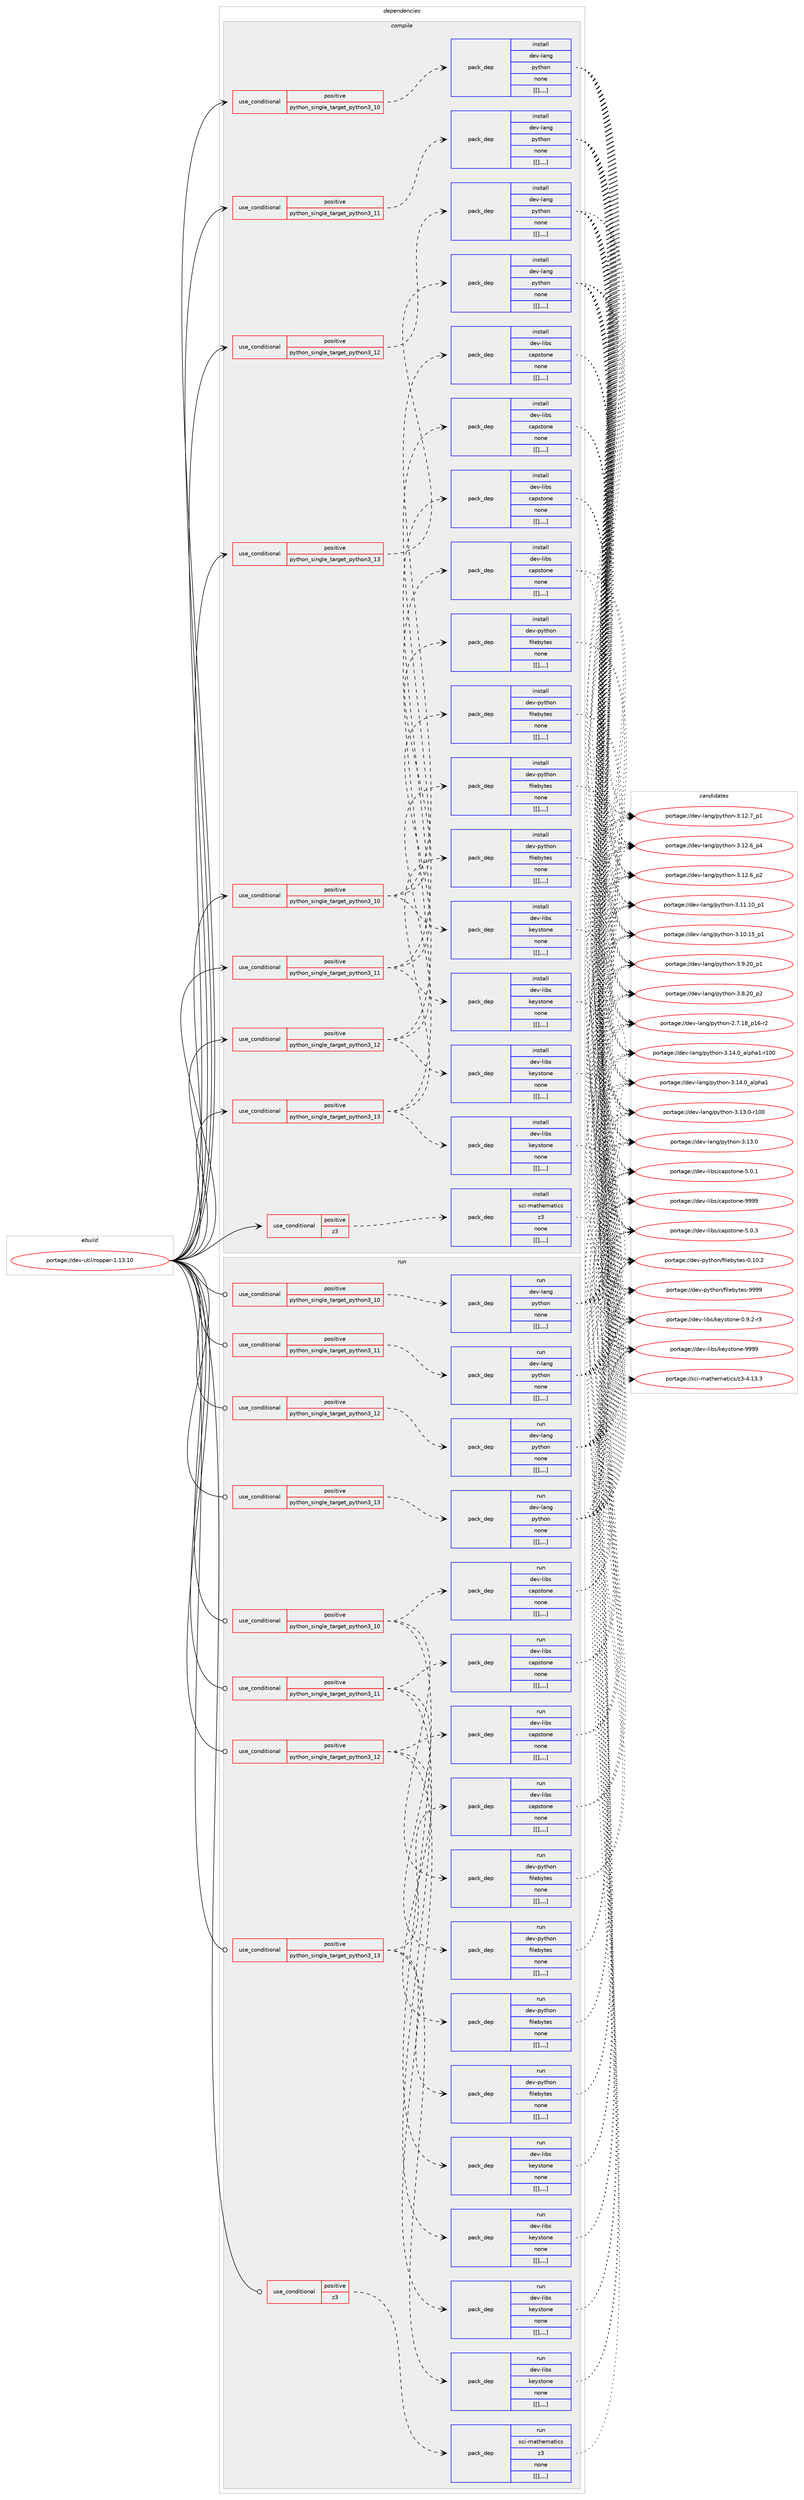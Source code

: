 digraph prolog {

# *************
# Graph options
# *************

newrank=true;
concentrate=true;
compound=true;
graph [rankdir=LR,fontname=Helvetica,fontsize=10,ranksep=1.5];#, ranksep=2.5, nodesep=0.2];
edge  [arrowhead=vee];
node  [fontname=Helvetica,fontsize=10];

# **********
# The ebuild
# **********

subgraph cluster_leftcol {
color=gray;
label=<<i>ebuild</i>>;
id [label="portage://dev-util/ropper-1.13.10", color=red, width=4, href="../dev-util/ropper-1.13.10.svg"];
}

# ****************
# The dependencies
# ****************

subgraph cluster_midcol {
color=gray;
label=<<i>dependencies</i>>;
subgraph cluster_compile {
fillcolor="#eeeeee";
style=filled;
label=<<i>compile</i>>;
subgraph cond66402 {
dependency231355 [label=<<TABLE BORDER="0" CELLBORDER="1" CELLSPACING="0" CELLPADDING="4"><TR><TD ROWSPAN="3" CELLPADDING="10">use_conditional</TD></TR><TR><TD>positive</TD></TR><TR><TD>python_single_target_python3_10</TD></TR></TABLE>>, shape=none, color=red];
subgraph pack163458 {
dependency231413 [label=<<TABLE BORDER="0" CELLBORDER="1" CELLSPACING="0" CELLPADDING="4" WIDTH="220"><TR><TD ROWSPAN="6" CELLPADDING="30">pack_dep</TD></TR><TR><TD WIDTH="110">install</TD></TR><TR><TD>dev-lang</TD></TR><TR><TD>python</TD></TR><TR><TD>none</TD></TR><TR><TD>[[],,,,]</TD></TR></TABLE>>, shape=none, color=blue];
}
dependency231355:e -> dependency231413:w [weight=20,style="dashed",arrowhead="vee"];
}
id:e -> dependency231355:w [weight=20,style="solid",arrowhead="vee"];
subgraph cond66431 {
dependency231452 [label=<<TABLE BORDER="0" CELLBORDER="1" CELLSPACING="0" CELLPADDING="4"><TR><TD ROWSPAN="3" CELLPADDING="10">use_conditional</TD></TR><TR><TD>positive</TD></TR><TR><TD>python_single_target_python3_10</TD></TR></TABLE>>, shape=none, color=red];
subgraph pack163496 {
dependency231469 [label=<<TABLE BORDER="0" CELLBORDER="1" CELLSPACING="0" CELLPADDING="4" WIDTH="220"><TR><TD ROWSPAN="6" CELLPADDING="30">pack_dep</TD></TR><TR><TD WIDTH="110">install</TD></TR><TR><TD>dev-libs</TD></TR><TR><TD>capstone</TD></TR><TR><TD>none</TD></TR><TR><TD>[[],,,,]</TD></TR></TABLE>>, shape=none, color=blue];
}
dependency231452:e -> dependency231469:w [weight=20,style="dashed",arrowhead="vee"];
subgraph pack163510 {
dependency231500 [label=<<TABLE BORDER="0" CELLBORDER="1" CELLSPACING="0" CELLPADDING="4" WIDTH="220"><TR><TD ROWSPAN="6" CELLPADDING="30">pack_dep</TD></TR><TR><TD WIDTH="110">install</TD></TR><TR><TD>dev-libs</TD></TR><TR><TD>keystone</TD></TR><TR><TD>none</TD></TR><TR><TD>[[],,,,]</TD></TR></TABLE>>, shape=none, color=blue];
}
dependency231452:e -> dependency231500:w [weight=20,style="dashed",arrowhead="vee"];
subgraph pack163535 {
dependency231554 [label=<<TABLE BORDER="0" CELLBORDER="1" CELLSPACING="0" CELLPADDING="4" WIDTH="220"><TR><TD ROWSPAN="6" CELLPADDING="30">pack_dep</TD></TR><TR><TD WIDTH="110">install</TD></TR><TR><TD>dev-python</TD></TR><TR><TD>filebytes</TD></TR><TR><TD>none</TD></TR><TR><TD>[[],,,,]</TD></TR></TABLE>>, shape=none, color=blue];
}
dependency231452:e -> dependency231554:w [weight=20,style="dashed",arrowhead="vee"];
}
id:e -> dependency231452:w [weight=20,style="solid",arrowhead="vee"];
subgraph cond66490 {
dependency231634 [label=<<TABLE BORDER="0" CELLBORDER="1" CELLSPACING="0" CELLPADDING="4"><TR><TD ROWSPAN="3" CELLPADDING="10">use_conditional</TD></TR><TR><TD>positive</TD></TR><TR><TD>python_single_target_python3_11</TD></TR></TABLE>>, shape=none, color=red];
subgraph pack163640 {
dependency231700 [label=<<TABLE BORDER="0" CELLBORDER="1" CELLSPACING="0" CELLPADDING="4" WIDTH="220"><TR><TD ROWSPAN="6" CELLPADDING="30">pack_dep</TD></TR><TR><TD WIDTH="110">install</TD></TR><TR><TD>dev-lang</TD></TR><TR><TD>python</TD></TR><TR><TD>none</TD></TR><TR><TD>[[],,,,]</TD></TR></TABLE>>, shape=none, color=blue];
}
dependency231634:e -> dependency231700:w [weight=20,style="dashed",arrowhead="vee"];
}
id:e -> dependency231634:w [weight=20,style="solid",arrowhead="vee"];
subgraph cond66509 {
dependency231723 [label=<<TABLE BORDER="0" CELLBORDER="1" CELLSPACING="0" CELLPADDING="4"><TR><TD ROWSPAN="3" CELLPADDING="10">use_conditional</TD></TR><TR><TD>positive</TD></TR><TR><TD>python_single_target_python3_11</TD></TR></TABLE>>, shape=none, color=red];
subgraph pack163674 {
dependency231742 [label=<<TABLE BORDER="0" CELLBORDER="1" CELLSPACING="0" CELLPADDING="4" WIDTH="220"><TR><TD ROWSPAN="6" CELLPADDING="30">pack_dep</TD></TR><TR><TD WIDTH="110">install</TD></TR><TR><TD>dev-libs</TD></TR><TR><TD>capstone</TD></TR><TR><TD>none</TD></TR><TR><TD>[[],,,,]</TD></TR></TABLE>>, shape=none, color=blue];
}
dependency231723:e -> dependency231742:w [weight=20,style="dashed",arrowhead="vee"];
subgraph pack163689 {
dependency231745 [label=<<TABLE BORDER="0" CELLBORDER="1" CELLSPACING="0" CELLPADDING="4" WIDTH="220"><TR><TD ROWSPAN="6" CELLPADDING="30">pack_dep</TD></TR><TR><TD WIDTH="110">install</TD></TR><TR><TD>dev-libs</TD></TR><TR><TD>keystone</TD></TR><TR><TD>none</TD></TR><TR><TD>[[],,,,]</TD></TR></TABLE>>, shape=none, color=blue];
}
dependency231723:e -> dependency231745:w [weight=20,style="dashed",arrowhead="vee"];
subgraph pack163690 {
dependency231748 [label=<<TABLE BORDER="0" CELLBORDER="1" CELLSPACING="0" CELLPADDING="4" WIDTH="220"><TR><TD ROWSPAN="6" CELLPADDING="30">pack_dep</TD></TR><TR><TD WIDTH="110">install</TD></TR><TR><TD>dev-python</TD></TR><TR><TD>filebytes</TD></TR><TR><TD>none</TD></TR><TR><TD>[[],,,,]</TD></TR></TABLE>>, shape=none, color=blue];
}
dependency231723:e -> dependency231748:w [weight=20,style="dashed",arrowhead="vee"];
}
id:e -> dependency231723:w [weight=20,style="solid",arrowhead="vee"];
subgraph cond66534 {
dependency231851 [label=<<TABLE BORDER="0" CELLBORDER="1" CELLSPACING="0" CELLPADDING="4"><TR><TD ROWSPAN="3" CELLPADDING="10">use_conditional</TD></TR><TR><TD>positive</TD></TR><TR><TD>python_single_target_python3_12</TD></TR></TABLE>>, shape=none, color=red];
subgraph pack163782 {
dependency231898 [label=<<TABLE BORDER="0" CELLBORDER="1" CELLSPACING="0" CELLPADDING="4" WIDTH="220"><TR><TD ROWSPAN="6" CELLPADDING="30">pack_dep</TD></TR><TR><TD WIDTH="110">install</TD></TR><TR><TD>dev-lang</TD></TR><TR><TD>python</TD></TR><TR><TD>none</TD></TR><TR><TD>[[],,,,]</TD></TR></TABLE>>, shape=none, color=blue];
}
dependency231851:e -> dependency231898:w [weight=20,style="dashed",arrowhead="vee"];
}
id:e -> dependency231851:w [weight=20,style="solid",arrowhead="vee"];
subgraph cond66575 {
dependency231977 [label=<<TABLE BORDER="0" CELLBORDER="1" CELLSPACING="0" CELLPADDING="4"><TR><TD ROWSPAN="3" CELLPADDING="10">use_conditional</TD></TR><TR><TD>positive</TD></TR><TR><TD>python_single_target_python3_12</TD></TR></TABLE>>, shape=none, color=red];
subgraph pack163879 {
dependency232024 [label=<<TABLE BORDER="0" CELLBORDER="1" CELLSPACING="0" CELLPADDING="4" WIDTH="220"><TR><TD ROWSPAN="6" CELLPADDING="30">pack_dep</TD></TR><TR><TD WIDTH="110">install</TD></TR><TR><TD>dev-libs</TD></TR><TR><TD>capstone</TD></TR><TR><TD>none</TD></TR><TR><TD>[[],,,,]</TD></TR></TABLE>>, shape=none, color=blue];
}
dependency231977:e -> dependency232024:w [weight=20,style="dashed",arrowhead="vee"];
subgraph pack163910 {
dependency232038 [label=<<TABLE BORDER="0" CELLBORDER="1" CELLSPACING="0" CELLPADDING="4" WIDTH="220"><TR><TD ROWSPAN="6" CELLPADDING="30">pack_dep</TD></TR><TR><TD WIDTH="110">install</TD></TR><TR><TD>dev-libs</TD></TR><TR><TD>keystone</TD></TR><TR><TD>none</TD></TR><TR><TD>[[],,,,]</TD></TR></TABLE>>, shape=none, color=blue];
}
dependency231977:e -> dependency232038:w [weight=20,style="dashed",arrowhead="vee"];
subgraph pack163913 {
dependency232059 [label=<<TABLE BORDER="0" CELLBORDER="1" CELLSPACING="0" CELLPADDING="4" WIDTH="220"><TR><TD ROWSPAN="6" CELLPADDING="30">pack_dep</TD></TR><TR><TD WIDTH="110">install</TD></TR><TR><TD>dev-python</TD></TR><TR><TD>filebytes</TD></TR><TR><TD>none</TD></TR><TR><TD>[[],,,,]</TD></TR></TABLE>>, shape=none, color=blue];
}
dependency231977:e -> dependency232059:w [weight=20,style="dashed",arrowhead="vee"];
}
id:e -> dependency231977:w [weight=20,style="solid",arrowhead="vee"];
subgraph cond66595 {
dependency232082 [label=<<TABLE BORDER="0" CELLBORDER="1" CELLSPACING="0" CELLPADDING="4"><TR><TD ROWSPAN="3" CELLPADDING="10">use_conditional</TD></TR><TR><TD>positive</TD></TR><TR><TD>python_single_target_python3_13</TD></TR></TABLE>>, shape=none, color=red];
subgraph pack163960 {
dependency232100 [label=<<TABLE BORDER="0" CELLBORDER="1" CELLSPACING="0" CELLPADDING="4" WIDTH="220"><TR><TD ROWSPAN="6" CELLPADDING="30">pack_dep</TD></TR><TR><TD WIDTH="110">install</TD></TR><TR><TD>dev-lang</TD></TR><TR><TD>python</TD></TR><TR><TD>none</TD></TR><TR><TD>[[],,,,]</TD></TR></TABLE>>, shape=none, color=blue];
}
dependency232082:e -> dependency232100:w [weight=20,style="dashed",arrowhead="vee"];
}
id:e -> dependency232082:w [weight=20,style="solid",arrowhead="vee"];
subgraph cond66610 {
dependency232130 [label=<<TABLE BORDER="0" CELLBORDER="1" CELLSPACING="0" CELLPADDING="4"><TR><TD ROWSPAN="3" CELLPADDING="10">use_conditional</TD></TR><TR><TD>positive</TD></TR><TR><TD>python_single_target_python3_13</TD></TR></TABLE>>, shape=none, color=red];
subgraph pack163979 {
dependency232135 [label=<<TABLE BORDER="0" CELLBORDER="1" CELLSPACING="0" CELLPADDING="4" WIDTH="220"><TR><TD ROWSPAN="6" CELLPADDING="30">pack_dep</TD></TR><TR><TD WIDTH="110">install</TD></TR><TR><TD>dev-libs</TD></TR><TR><TD>capstone</TD></TR><TR><TD>none</TD></TR><TR><TD>[[],,,,]</TD></TR></TABLE>>, shape=none, color=blue];
}
dependency232130:e -> dependency232135:w [weight=20,style="dashed",arrowhead="vee"];
subgraph pack163983 {
dependency232159 [label=<<TABLE BORDER="0" CELLBORDER="1" CELLSPACING="0" CELLPADDING="4" WIDTH="220"><TR><TD ROWSPAN="6" CELLPADDING="30">pack_dep</TD></TR><TR><TD WIDTH="110">install</TD></TR><TR><TD>dev-libs</TD></TR><TR><TD>keystone</TD></TR><TR><TD>none</TD></TR><TR><TD>[[],,,,]</TD></TR></TABLE>>, shape=none, color=blue];
}
dependency232130:e -> dependency232159:w [weight=20,style="dashed",arrowhead="vee"];
subgraph pack164002 {
dependency232173 [label=<<TABLE BORDER="0" CELLBORDER="1" CELLSPACING="0" CELLPADDING="4" WIDTH="220"><TR><TD ROWSPAN="6" CELLPADDING="30">pack_dep</TD></TR><TR><TD WIDTH="110">install</TD></TR><TR><TD>dev-python</TD></TR><TR><TD>filebytes</TD></TR><TR><TD>none</TD></TR><TR><TD>[[],,,,]</TD></TR></TABLE>>, shape=none, color=blue];
}
dependency232130:e -> dependency232173:w [weight=20,style="dashed",arrowhead="vee"];
}
id:e -> dependency232130:w [weight=20,style="solid",arrowhead="vee"];
subgraph cond66625 {
dependency232178 [label=<<TABLE BORDER="0" CELLBORDER="1" CELLSPACING="0" CELLPADDING="4"><TR><TD ROWSPAN="3" CELLPADDING="10">use_conditional</TD></TR><TR><TD>positive</TD></TR><TR><TD>z3</TD></TR></TABLE>>, shape=none, color=red];
subgraph pack164017 {
dependency232200 [label=<<TABLE BORDER="0" CELLBORDER="1" CELLSPACING="0" CELLPADDING="4" WIDTH="220"><TR><TD ROWSPAN="6" CELLPADDING="30">pack_dep</TD></TR><TR><TD WIDTH="110">install</TD></TR><TR><TD>sci-mathematics</TD></TR><TR><TD>z3</TD></TR><TR><TD>none</TD></TR><TR><TD>[[],,,,]</TD></TR></TABLE>>, shape=none, color=blue];
}
dependency232178:e -> dependency232200:w [weight=20,style="dashed",arrowhead="vee"];
}
id:e -> dependency232178:w [weight=20,style="solid",arrowhead="vee"];
}
subgraph cluster_compileandrun {
fillcolor="#eeeeee";
style=filled;
label=<<i>compile and run</i>>;
}
subgraph cluster_run {
fillcolor="#eeeeee";
style=filled;
label=<<i>run</i>>;
subgraph cond66633 {
dependency232248 [label=<<TABLE BORDER="0" CELLBORDER="1" CELLSPACING="0" CELLPADDING="4"><TR><TD ROWSPAN="3" CELLPADDING="10">use_conditional</TD></TR><TR><TD>positive</TD></TR><TR><TD>python_single_target_python3_10</TD></TR></TABLE>>, shape=none, color=red];
subgraph pack164081 {
dependency232265 [label=<<TABLE BORDER="0" CELLBORDER="1" CELLSPACING="0" CELLPADDING="4" WIDTH="220"><TR><TD ROWSPAN="6" CELLPADDING="30">pack_dep</TD></TR><TR><TD WIDTH="110">run</TD></TR><TR><TD>dev-lang</TD></TR><TR><TD>python</TD></TR><TR><TD>none</TD></TR><TR><TD>[[],,,,]</TD></TR></TABLE>>, shape=none, color=blue];
}
dependency232248:e -> dependency232265:w [weight=20,style="dashed",arrowhead="vee"];
}
id:e -> dependency232248:w [weight=20,style="solid",arrowhead="odot"];
subgraph cond66654 {
dependency232305 [label=<<TABLE BORDER="0" CELLBORDER="1" CELLSPACING="0" CELLPADDING="4"><TR><TD ROWSPAN="3" CELLPADDING="10">use_conditional</TD></TR><TR><TD>positive</TD></TR><TR><TD>python_single_target_python3_10</TD></TR></TABLE>>, shape=none, color=red];
subgraph pack164108 {
dependency232308 [label=<<TABLE BORDER="0" CELLBORDER="1" CELLSPACING="0" CELLPADDING="4" WIDTH="220"><TR><TD ROWSPAN="6" CELLPADDING="30">pack_dep</TD></TR><TR><TD WIDTH="110">run</TD></TR><TR><TD>dev-libs</TD></TR><TR><TD>capstone</TD></TR><TR><TD>none</TD></TR><TR><TD>[[],,,,]</TD></TR></TABLE>>, shape=none, color=blue];
}
dependency232305:e -> dependency232308:w [weight=20,style="dashed",arrowhead="vee"];
subgraph pack164109 {
dependency232330 [label=<<TABLE BORDER="0" CELLBORDER="1" CELLSPACING="0" CELLPADDING="4" WIDTH="220"><TR><TD ROWSPAN="6" CELLPADDING="30">pack_dep</TD></TR><TR><TD WIDTH="110">run</TD></TR><TR><TD>dev-libs</TD></TR><TR><TD>keystone</TD></TR><TR><TD>none</TD></TR><TR><TD>[[],,,,]</TD></TR></TABLE>>, shape=none, color=blue];
}
dependency232305:e -> dependency232330:w [weight=20,style="dashed",arrowhead="vee"];
subgraph pack164127 {
dependency232374 [label=<<TABLE BORDER="0" CELLBORDER="1" CELLSPACING="0" CELLPADDING="4" WIDTH="220"><TR><TD ROWSPAN="6" CELLPADDING="30">pack_dep</TD></TR><TR><TD WIDTH="110">run</TD></TR><TR><TD>dev-python</TD></TR><TR><TD>filebytes</TD></TR><TR><TD>none</TD></TR><TR><TD>[[],,,,]</TD></TR></TABLE>>, shape=none, color=blue];
}
dependency232305:e -> dependency232374:w [weight=20,style="dashed",arrowhead="vee"];
}
id:e -> dependency232305:w [weight=20,style="solid",arrowhead="odot"];
subgraph cond66677 {
dependency232428 [label=<<TABLE BORDER="0" CELLBORDER="1" CELLSPACING="0" CELLPADDING="4"><TR><TD ROWSPAN="3" CELLPADDING="10">use_conditional</TD></TR><TR><TD>positive</TD></TR><TR><TD>python_single_target_python3_11</TD></TR></TABLE>>, shape=none, color=red];
subgraph pack164211 {
dependency232445 [label=<<TABLE BORDER="0" CELLBORDER="1" CELLSPACING="0" CELLPADDING="4" WIDTH="220"><TR><TD ROWSPAN="6" CELLPADDING="30">pack_dep</TD></TR><TR><TD WIDTH="110">run</TD></TR><TR><TD>dev-lang</TD></TR><TR><TD>python</TD></TR><TR><TD>none</TD></TR><TR><TD>[[],,,,]</TD></TR></TABLE>>, shape=none, color=blue];
}
dependency232428:e -> dependency232445:w [weight=20,style="dashed",arrowhead="vee"];
}
id:e -> dependency232428:w [weight=20,style="solid",arrowhead="odot"];
subgraph cond66693 {
dependency232480 [label=<<TABLE BORDER="0" CELLBORDER="1" CELLSPACING="0" CELLPADDING="4"><TR><TD ROWSPAN="3" CELLPADDING="10">use_conditional</TD></TR><TR><TD>positive</TD></TR><TR><TD>python_single_target_python3_11</TD></TR></TABLE>>, shape=none, color=red];
subgraph pack164240 {
dependency232512 [label=<<TABLE BORDER="0" CELLBORDER="1" CELLSPACING="0" CELLPADDING="4" WIDTH="220"><TR><TD ROWSPAN="6" CELLPADDING="30">pack_dep</TD></TR><TR><TD WIDTH="110">run</TD></TR><TR><TD>dev-libs</TD></TR><TR><TD>capstone</TD></TR><TR><TD>none</TD></TR><TR><TD>[[],,,,]</TD></TR></TABLE>>, shape=none, color=blue];
}
dependency232480:e -> dependency232512:w [weight=20,style="dashed",arrowhead="vee"];
subgraph pack164314 {
dependency232612 [label=<<TABLE BORDER="0" CELLBORDER="1" CELLSPACING="0" CELLPADDING="4" WIDTH="220"><TR><TD ROWSPAN="6" CELLPADDING="30">pack_dep</TD></TR><TR><TD WIDTH="110">run</TD></TR><TR><TD>dev-libs</TD></TR><TR><TD>keystone</TD></TR><TR><TD>none</TD></TR><TR><TD>[[],,,,]</TD></TR></TABLE>>, shape=none, color=blue];
}
dependency232480:e -> dependency232612:w [weight=20,style="dashed",arrowhead="vee"];
subgraph pack164390 {
dependency232678 [label=<<TABLE BORDER="0" CELLBORDER="1" CELLSPACING="0" CELLPADDING="4" WIDTH="220"><TR><TD ROWSPAN="6" CELLPADDING="30">pack_dep</TD></TR><TR><TD WIDTH="110">run</TD></TR><TR><TD>dev-python</TD></TR><TR><TD>filebytes</TD></TR><TR><TD>none</TD></TR><TR><TD>[[],,,,]</TD></TR></TABLE>>, shape=none, color=blue];
}
dependency232480:e -> dependency232678:w [weight=20,style="dashed",arrowhead="vee"];
}
id:e -> dependency232480:w [weight=20,style="solid",arrowhead="odot"];
subgraph cond66747 {
dependency232737 [label=<<TABLE BORDER="0" CELLBORDER="1" CELLSPACING="0" CELLPADDING="4"><TR><TD ROWSPAN="3" CELLPADDING="10">use_conditional</TD></TR><TR><TD>positive</TD></TR><TR><TD>python_single_target_python3_12</TD></TR></TABLE>>, shape=none, color=red];
subgraph pack164448 {
dependency232755 [label=<<TABLE BORDER="0" CELLBORDER="1" CELLSPACING="0" CELLPADDING="4" WIDTH="220"><TR><TD ROWSPAN="6" CELLPADDING="30">pack_dep</TD></TR><TR><TD WIDTH="110">run</TD></TR><TR><TD>dev-lang</TD></TR><TR><TD>python</TD></TR><TR><TD>none</TD></TR><TR><TD>[[],,,,]</TD></TR></TABLE>>, shape=none, color=blue];
}
dependency232737:e -> dependency232755:w [weight=20,style="dashed",arrowhead="vee"];
}
id:e -> dependency232737:w [weight=20,style="solid",arrowhead="odot"];
subgraph cond66766 {
dependency232781 [label=<<TABLE BORDER="0" CELLBORDER="1" CELLSPACING="0" CELLPADDING="4"><TR><TD ROWSPAN="3" CELLPADDING="10">use_conditional</TD></TR><TR><TD>positive</TD></TR><TR><TD>python_single_target_python3_12</TD></TR></TABLE>>, shape=none, color=red];
subgraph pack164465 {
dependency232799 [label=<<TABLE BORDER="0" CELLBORDER="1" CELLSPACING="0" CELLPADDING="4" WIDTH="220"><TR><TD ROWSPAN="6" CELLPADDING="30">pack_dep</TD></TR><TR><TD WIDTH="110">run</TD></TR><TR><TD>dev-libs</TD></TR><TR><TD>capstone</TD></TR><TR><TD>none</TD></TR><TR><TD>[[],,,,]</TD></TR></TABLE>>, shape=none, color=blue];
}
dependency232781:e -> dependency232799:w [weight=20,style="dashed",arrowhead="vee"];
subgraph pack164488 {
dependency232818 [label=<<TABLE BORDER="0" CELLBORDER="1" CELLSPACING="0" CELLPADDING="4" WIDTH="220"><TR><TD ROWSPAN="6" CELLPADDING="30">pack_dep</TD></TR><TR><TD WIDTH="110">run</TD></TR><TR><TD>dev-libs</TD></TR><TR><TD>keystone</TD></TR><TR><TD>none</TD></TR><TR><TD>[[],,,,]</TD></TR></TABLE>>, shape=none, color=blue];
}
dependency232781:e -> dependency232818:w [weight=20,style="dashed",arrowhead="vee"];
subgraph pack164554 {
dependency232915 [label=<<TABLE BORDER="0" CELLBORDER="1" CELLSPACING="0" CELLPADDING="4" WIDTH="220"><TR><TD ROWSPAN="6" CELLPADDING="30">pack_dep</TD></TR><TR><TD WIDTH="110">run</TD></TR><TR><TD>dev-python</TD></TR><TR><TD>filebytes</TD></TR><TR><TD>none</TD></TR><TR><TD>[[],,,,]</TD></TR></TABLE>>, shape=none, color=blue];
}
dependency232781:e -> dependency232915:w [weight=20,style="dashed",arrowhead="vee"];
}
id:e -> dependency232781:w [weight=20,style="solid",arrowhead="odot"];
subgraph cond66813 {
dependency232930 [label=<<TABLE BORDER="0" CELLBORDER="1" CELLSPACING="0" CELLPADDING="4"><TR><TD ROWSPAN="3" CELLPADDING="10">use_conditional</TD></TR><TR><TD>positive</TD></TR><TR><TD>python_single_target_python3_13</TD></TR></TABLE>>, shape=none, color=red];
subgraph pack164575 {
dependency232961 [label=<<TABLE BORDER="0" CELLBORDER="1" CELLSPACING="0" CELLPADDING="4" WIDTH="220"><TR><TD ROWSPAN="6" CELLPADDING="30">pack_dep</TD></TR><TR><TD WIDTH="110">run</TD></TR><TR><TD>dev-lang</TD></TR><TR><TD>python</TD></TR><TR><TD>none</TD></TR><TR><TD>[[],,,,]</TD></TR></TABLE>>, shape=none, color=blue];
}
dependency232930:e -> dependency232961:w [weight=20,style="dashed",arrowhead="vee"];
}
id:e -> dependency232930:w [weight=20,style="solid",arrowhead="odot"];
subgraph cond66827 {
dependency233007 [label=<<TABLE BORDER="0" CELLBORDER="1" CELLSPACING="0" CELLPADDING="4"><TR><TD ROWSPAN="3" CELLPADDING="10">use_conditional</TD></TR><TR><TD>positive</TD></TR><TR><TD>python_single_target_python3_13</TD></TR></TABLE>>, shape=none, color=red];
subgraph pack164618 {
dependency233105 [label=<<TABLE BORDER="0" CELLBORDER="1" CELLSPACING="0" CELLPADDING="4" WIDTH="220"><TR><TD ROWSPAN="6" CELLPADDING="30">pack_dep</TD></TR><TR><TD WIDTH="110">run</TD></TR><TR><TD>dev-libs</TD></TR><TR><TD>capstone</TD></TR><TR><TD>none</TD></TR><TR><TD>[[],,,,]</TD></TR></TABLE>>, shape=none, color=blue];
}
dependency233007:e -> dependency233105:w [weight=20,style="dashed",arrowhead="vee"];
subgraph pack164703 {
dependency233146 [label=<<TABLE BORDER="0" CELLBORDER="1" CELLSPACING="0" CELLPADDING="4" WIDTH="220"><TR><TD ROWSPAN="6" CELLPADDING="30">pack_dep</TD></TR><TR><TD WIDTH="110">run</TD></TR><TR><TD>dev-libs</TD></TR><TR><TD>keystone</TD></TR><TR><TD>none</TD></TR><TR><TD>[[],,,,]</TD></TR></TABLE>>, shape=none, color=blue];
}
dependency233007:e -> dependency233146:w [weight=20,style="dashed",arrowhead="vee"];
subgraph pack164736 {
dependency233192 [label=<<TABLE BORDER="0" CELLBORDER="1" CELLSPACING="0" CELLPADDING="4" WIDTH="220"><TR><TD ROWSPAN="6" CELLPADDING="30">pack_dep</TD></TR><TR><TD WIDTH="110">run</TD></TR><TR><TD>dev-python</TD></TR><TR><TD>filebytes</TD></TR><TR><TD>none</TD></TR><TR><TD>[[],,,,]</TD></TR></TABLE>>, shape=none, color=blue];
}
dependency233007:e -> dependency233192:w [weight=20,style="dashed",arrowhead="vee"];
}
id:e -> dependency233007:w [weight=20,style="solid",arrowhead="odot"];
subgraph cond66901 {
dependency233197 [label=<<TABLE BORDER="0" CELLBORDER="1" CELLSPACING="0" CELLPADDING="4"><TR><TD ROWSPAN="3" CELLPADDING="10">use_conditional</TD></TR><TR><TD>positive</TD></TR><TR><TD>z3</TD></TR></TABLE>>, shape=none, color=red];
subgraph pack164759 {
dependency233236 [label=<<TABLE BORDER="0" CELLBORDER="1" CELLSPACING="0" CELLPADDING="4" WIDTH="220"><TR><TD ROWSPAN="6" CELLPADDING="30">pack_dep</TD></TR><TR><TD WIDTH="110">run</TD></TR><TR><TD>sci-mathematics</TD></TR><TR><TD>z3</TD></TR><TR><TD>none</TD></TR><TR><TD>[[],,,,]</TD></TR></TABLE>>, shape=none, color=blue];
}
dependency233197:e -> dependency233236:w [weight=20,style="dashed",arrowhead="vee"];
}
id:e -> dependency233197:w [weight=20,style="solid",arrowhead="odot"];
}
}

# **************
# The candidates
# **************

subgraph cluster_choices {
rank=same;
color=gray;
label=<<i>candidates</i>>;

subgraph choice164039 {
color=black;
nodesep=1;
choice100101118451089711010347112121116104111110455146495246489597108112104974945114494848 [label="portage://dev-lang/python-3.14.0_alpha1-r100", color=red, width=4,href="../dev-lang/python-3.14.0_alpha1-r100.svg"];
choice1001011184510897110103471121211161041111104551464952464895971081121049749 [label="portage://dev-lang/python-3.14.0_alpha1", color=red, width=4,href="../dev-lang/python-3.14.0_alpha1.svg"];
choice1001011184510897110103471121211161041111104551464951464845114494848 [label="portage://dev-lang/python-3.13.0-r100", color=red, width=4,href="../dev-lang/python-3.13.0-r100.svg"];
choice10010111845108971101034711212111610411111045514649514648 [label="portage://dev-lang/python-3.13.0", color=red, width=4,href="../dev-lang/python-3.13.0.svg"];
choice100101118451089711010347112121116104111110455146495046559511249 [label="portage://dev-lang/python-3.12.7_p1", color=red, width=4,href="../dev-lang/python-3.12.7_p1.svg"];
choice100101118451089711010347112121116104111110455146495046549511252 [label="portage://dev-lang/python-3.12.6_p4", color=red, width=4,href="../dev-lang/python-3.12.6_p4.svg"];
choice100101118451089711010347112121116104111110455146495046549511250 [label="portage://dev-lang/python-3.12.6_p2", color=red, width=4,href="../dev-lang/python-3.12.6_p2.svg"];
choice10010111845108971101034711212111610411111045514649494649489511249 [label="portage://dev-lang/python-3.11.10_p1", color=red, width=4,href="../dev-lang/python-3.11.10_p1.svg"];
choice10010111845108971101034711212111610411111045514649484649539511249 [label="portage://dev-lang/python-3.10.15_p1", color=red, width=4,href="../dev-lang/python-3.10.15_p1.svg"];
choice100101118451089711010347112121116104111110455146574650489511249 [label="portage://dev-lang/python-3.9.20_p1", color=red, width=4,href="../dev-lang/python-3.9.20_p1.svg"];
choice100101118451089711010347112121116104111110455146564650489511250 [label="portage://dev-lang/python-3.8.20_p2", color=red, width=4,href="../dev-lang/python-3.8.20_p2.svg"];
choice100101118451089711010347112121116104111110455046554649569511249544511450 [label="portage://dev-lang/python-2.7.18_p16-r2", color=red, width=4,href="../dev-lang/python-2.7.18_p16-r2.svg"];
dependency231413:e -> choice100101118451089711010347112121116104111110455146495246489597108112104974945114494848:w [style=dotted,weight="100"];
dependency231413:e -> choice1001011184510897110103471121211161041111104551464952464895971081121049749:w [style=dotted,weight="100"];
dependency231413:e -> choice1001011184510897110103471121211161041111104551464951464845114494848:w [style=dotted,weight="100"];
dependency231413:e -> choice10010111845108971101034711212111610411111045514649514648:w [style=dotted,weight="100"];
dependency231413:e -> choice100101118451089711010347112121116104111110455146495046559511249:w [style=dotted,weight="100"];
dependency231413:e -> choice100101118451089711010347112121116104111110455146495046549511252:w [style=dotted,weight="100"];
dependency231413:e -> choice100101118451089711010347112121116104111110455146495046549511250:w [style=dotted,weight="100"];
dependency231413:e -> choice10010111845108971101034711212111610411111045514649494649489511249:w [style=dotted,weight="100"];
dependency231413:e -> choice10010111845108971101034711212111610411111045514649484649539511249:w [style=dotted,weight="100"];
dependency231413:e -> choice100101118451089711010347112121116104111110455146574650489511249:w [style=dotted,weight="100"];
dependency231413:e -> choice100101118451089711010347112121116104111110455146564650489511250:w [style=dotted,weight="100"];
dependency231413:e -> choice100101118451089711010347112121116104111110455046554649569511249544511450:w [style=dotted,weight="100"];
}
subgraph choice164058 {
color=black;
nodesep=1;
choice10010111845108105981154799971121151161111101014557575757 [label="portage://dev-libs/capstone-9999", color=red, width=4,href="../dev-libs/capstone-9999.svg"];
choice1001011184510810598115479997112115116111110101455346484651 [label="portage://dev-libs/capstone-5.0.3", color=red, width=4,href="../dev-libs/capstone-5.0.3.svg"];
choice1001011184510810598115479997112115116111110101455346484649 [label="portage://dev-libs/capstone-5.0.1", color=red, width=4,href="../dev-libs/capstone-5.0.1.svg"];
dependency231469:e -> choice10010111845108105981154799971121151161111101014557575757:w [style=dotted,weight="100"];
dependency231469:e -> choice1001011184510810598115479997112115116111110101455346484651:w [style=dotted,weight="100"];
dependency231469:e -> choice1001011184510810598115479997112115116111110101455346484649:w [style=dotted,weight="100"];
}
subgraph choice164124 {
color=black;
nodesep=1;
choice1001011184510810598115471071011211151161111101014557575757 [label="portage://dev-libs/keystone-9999", color=red, width=4,href="../dev-libs/keystone-9999.svg"];
choice1001011184510810598115471071011211151161111101014548465746504511451 [label="portage://dev-libs/keystone-0.9.2-r3", color=red, width=4,href="../dev-libs/keystone-0.9.2-r3.svg"];
dependency231500:e -> choice1001011184510810598115471071011211151161111101014557575757:w [style=dotted,weight="100"];
dependency231500:e -> choice1001011184510810598115471071011211151161111101014548465746504511451:w [style=dotted,weight="100"];
}
subgraph choice164127 {
color=black;
nodesep=1;
choice1001011184511212111610411111047102105108101981211161011154557575757 [label="portage://dev-python/filebytes-9999", color=red, width=4,href="../dev-python/filebytes-9999.svg"];
choice10010111845112121116104111110471021051081019812111610111545484649484650 [label="portage://dev-python/filebytes-0.10.2", color=red, width=4,href="../dev-python/filebytes-0.10.2.svg"];
dependency231554:e -> choice1001011184511212111610411111047102105108101981211161011154557575757:w [style=dotted,weight="100"];
dependency231554:e -> choice10010111845112121116104111110471021051081019812111610111545484649484650:w [style=dotted,weight="100"];
}
subgraph choice164135 {
color=black;
nodesep=1;
choice100101118451089711010347112121116104111110455146495246489597108112104974945114494848 [label="portage://dev-lang/python-3.14.0_alpha1-r100", color=red, width=4,href="../dev-lang/python-3.14.0_alpha1-r100.svg"];
choice1001011184510897110103471121211161041111104551464952464895971081121049749 [label="portage://dev-lang/python-3.14.0_alpha1", color=red, width=4,href="../dev-lang/python-3.14.0_alpha1.svg"];
choice1001011184510897110103471121211161041111104551464951464845114494848 [label="portage://dev-lang/python-3.13.0-r100", color=red, width=4,href="../dev-lang/python-3.13.0-r100.svg"];
choice10010111845108971101034711212111610411111045514649514648 [label="portage://dev-lang/python-3.13.0", color=red, width=4,href="../dev-lang/python-3.13.0.svg"];
choice100101118451089711010347112121116104111110455146495046559511249 [label="portage://dev-lang/python-3.12.7_p1", color=red, width=4,href="../dev-lang/python-3.12.7_p1.svg"];
choice100101118451089711010347112121116104111110455146495046549511252 [label="portage://dev-lang/python-3.12.6_p4", color=red, width=4,href="../dev-lang/python-3.12.6_p4.svg"];
choice100101118451089711010347112121116104111110455146495046549511250 [label="portage://dev-lang/python-3.12.6_p2", color=red, width=4,href="../dev-lang/python-3.12.6_p2.svg"];
choice10010111845108971101034711212111610411111045514649494649489511249 [label="portage://dev-lang/python-3.11.10_p1", color=red, width=4,href="../dev-lang/python-3.11.10_p1.svg"];
choice10010111845108971101034711212111610411111045514649484649539511249 [label="portage://dev-lang/python-3.10.15_p1", color=red, width=4,href="../dev-lang/python-3.10.15_p1.svg"];
choice100101118451089711010347112121116104111110455146574650489511249 [label="portage://dev-lang/python-3.9.20_p1", color=red, width=4,href="../dev-lang/python-3.9.20_p1.svg"];
choice100101118451089711010347112121116104111110455146564650489511250 [label="portage://dev-lang/python-3.8.20_p2", color=red, width=4,href="../dev-lang/python-3.8.20_p2.svg"];
choice100101118451089711010347112121116104111110455046554649569511249544511450 [label="portage://dev-lang/python-2.7.18_p16-r2", color=red, width=4,href="../dev-lang/python-2.7.18_p16-r2.svg"];
dependency231700:e -> choice100101118451089711010347112121116104111110455146495246489597108112104974945114494848:w [style=dotted,weight="100"];
dependency231700:e -> choice1001011184510897110103471121211161041111104551464952464895971081121049749:w [style=dotted,weight="100"];
dependency231700:e -> choice1001011184510897110103471121211161041111104551464951464845114494848:w [style=dotted,weight="100"];
dependency231700:e -> choice10010111845108971101034711212111610411111045514649514648:w [style=dotted,weight="100"];
dependency231700:e -> choice100101118451089711010347112121116104111110455146495046559511249:w [style=dotted,weight="100"];
dependency231700:e -> choice100101118451089711010347112121116104111110455146495046549511252:w [style=dotted,weight="100"];
dependency231700:e -> choice100101118451089711010347112121116104111110455146495046549511250:w [style=dotted,weight="100"];
dependency231700:e -> choice10010111845108971101034711212111610411111045514649494649489511249:w [style=dotted,weight="100"];
dependency231700:e -> choice10010111845108971101034711212111610411111045514649484649539511249:w [style=dotted,weight="100"];
dependency231700:e -> choice100101118451089711010347112121116104111110455146574650489511249:w [style=dotted,weight="100"];
dependency231700:e -> choice100101118451089711010347112121116104111110455146564650489511250:w [style=dotted,weight="100"];
dependency231700:e -> choice100101118451089711010347112121116104111110455046554649569511249544511450:w [style=dotted,weight="100"];
}
subgraph choice164145 {
color=black;
nodesep=1;
choice10010111845108105981154799971121151161111101014557575757 [label="portage://dev-libs/capstone-9999", color=red, width=4,href="../dev-libs/capstone-9999.svg"];
choice1001011184510810598115479997112115116111110101455346484651 [label="portage://dev-libs/capstone-5.0.3", color=red, width=4,href="../dev-libs/capstone-5.0.3.svg"];
choice1001011184510810598115479997112115116111110101455346484649 [label="portage://dev-libs/capstone-5.0.1", color=red, width=4,href="../dev-libs/capstone-5.0.1.svg"];
dependency231742:e -> choice10010111845108105981154799971121151161111101014557575757:w [style=dotted,weight="100"];
dependency231742:e -> choice1001011184510810598115479997112115116111110101455346484651:w [style=dotted,weight="100"];
dependency231742:e -> choice1001011184510810598115479997112115116111110101455346484649:w [style=dotted,weight="100"];
}
subgraph choice164174 {
color=black;
nodesep=1;
choice1001011184510810598115471071011211151161111101014557575757 [label="portage://dev-libs/keystone-9999", color=red, width=4,href="../dev-libs/keystone-9999.svg"];
choice1001011184510810598115471071011211151161111101014548465746504511451 [label="portage://dev-libs/keystone-0.9.2-r3", color=red, width=4,href="../dev-libs/keystone-0.9.2-r3.svg"];
dependency231745:e -> choice1001011184510810598115471071011211151161111101014557575757:w [style=dotted,weight="100"];
dependency231745:e -> choice1001011184510810598115471071011211151161111101014548465746504511451:w [style=dotted,weight="100"];
}
subgraph choice164189 {
color=black;
nodesep=1;
choice1001011184511212111610411111047102105108101981211161011154557575757 [label="portage://dev-python/filebytes-9999", color=red, width=4,href="../dev-python/filebytes-9999.svg"];
choice10010111845112121116104111110471021051081019812111610111545484649484650 [label="portage://dev-python/filebytes-0.10.2", color=red, width=4,href="../dev-python/filebytes-0.10.2.svg"];
dependency231748:e -> choice1001011184511212111610411111047102105108101981211161011154557575757:w [style=dotted,weight="100"];
dependency231748:e -> choice10010111845112121116104111110471021051081019812111610111545484649484650:w [style=dotted,weight="100"];
}
subgraph choice164191 {
color=black;
nodesep=1;
choice100101118451089711010347112121116104111110455146495246489597108112104974945114494848 [label="portage://dev-lang/python-3.14.0_alpha1-r100", color=red, width=4,href="../dev-lang/python-3.14.0_alpha1-r100.svg"];
choice1001011184510897110103471121211161041111104551464952464895971081121049749 [label="portage://dev-lang/python-3.14.0_alpha1", color=red, width=4,href="../dev-lang/python-3.14.0_alpha1.svg"];
choice1001011184510897110103471121211161041111104551464951464845114494848 [label="portage://dev-lang/python-3.13.0-r100", color=red, width=4,href="../dev-lang/python-3.13.0-r100.svg"];
choice10010111845108971101034711212111610411111045514649514648 [label="portage://dev-lang/python-3.13.0", color=red, width=4,href="../dev-lang/python-3.13.0.svg"];
choice100101118451089711010347112121116104111110455146495046559511249 [label="portage://dev-lang/python-3.12.7_p1", color=red, width=4,href="../dev-lang/python-3.12.7_p1.svg"];
choice100101118451089711010347112121116104111110455146495046549511252 [label="portage://dev-lang/python-3.12.6_p4", color=red, width=4,href="../dev-lang/python-3.12.6_p4.svg"];
choice100101118451089711010347112121116104111110455146495046549511250 [label="portage://dev-lang/python-3.12.6_p2", color=red, width=4,href="../dev-lang/python-3.12.6_p2.svg"];
choice10010111845108971101034711212111610411111045514649494649489511249 [label="portage://dev-lang/python-3.11.10_p1", color=red, width=4,href="../dev-lang/python-3.11.10_p1.svg"];
choice10010111845108971101034711212111610411111045514649484649539511249 [label="portage://dev-lang/python-3.10.15_p1", color=red, width=4,href="../dev-lang/python-3.10.15_p1.svg"];
choice100101118451089711010347112121116104111110455146574650489511249 [label="portage://dev-lang/python-3.9.20_p1", color=red, width=4,href="../dev-lang/python-3.9.20_p1.svg"];
choice100101118451089711010347112121116104111110455146564650489511250 [label="portage://dev-lang/python-3.8.20_p2", color=red, width=4,href="../dev-lang/python-3.8.20_p2.svg"];
choice100101118451089711010347112121116104111110455046554649569511249544511450 [label="portage://dev-lang/python-2.7.18_p16-r2", color=red, width=4,href="../dev-lang/python-2.7.18_p16-r2.svg"];
dependency231898:e -> choice100101118451089711010347112121116104111110455146495246489597108112104974945114494848:w [style=dotted,weight="100"];
dependency231898:e -> choice1001011184510897110103471121211161041111104551464952464895971081121049749:w [style=dotted,weight="100"];
dependency231898:e -> choice1001011184510897110103471121211161041111104551464951464845114494848:w [style=dotted,weight="100"];
dependency231898:e -> choice10010111845108971101034711212111610411111045514649514648:w [style=dotted,weight="100"];
dependency231898:e -> choice100101118451089711010347112121116104111110455146495046559511249:w [style=dotted,weight="100"];
dependency231898:e -> choice100101118451089711010347112121116104111110455146495046549511252:w [style=dotted,weight="100"];
dependency231898:e -> choice100101118451089711010347112121116104111110455146495046549511250:w [style=dotted,weight="100"];
dependency231898:e -> choice10010111845108971101034711212111610411111045514649494649489511249:w [style=dotted,weight="100"];
dependency231898:e -> choice10010111845108971101034711212111610411111045514649484649539511249:w [style=dotted,weight="100"];
dependency231898:e -> choice100101118451089711010347112121116104111110455146574650489511249:w [style=dotted,weight="100"];
dependency231898:e -> choice100101118451089711010347112121116104111110455146564650489511250:w [style=dotted,weight="100"];
dependency231898:e -> choice100101118451089711010347112121116104111110455046554649569511249544511450:w [style=dotted,weight="100"];
}
subgraph choice164198 {
color=black;
nodesep=1;
choice10010111845108105981154799971121151161111101014557575757 [label="portage://dev-libs/capstone-9999", color=red, width=4,href="../dev-libs/capstone-9999.svg"];
choice1001011184510810598115479997112115116111110101455346484651 [label="portage://dev-libs/capstone-5.0.3", color=red, width=4,href="../dev-libs/capstone-5.0.3.svg"];
choice1001011184510810598115479997112115116111110101455346484649 [label="portage://dev-libs/capstone-5.0.1", color=red, width=4,href="../dev-libs/capstone-5.0.1.svg"];
dependency232024:e -> choice10010111845108105981154799971121151161111101014557575757:w [style=dotted,weight="100"];
dependency232024:e -> choice1001011184510810598115479997112115116111110101455346484651:w [style=dotted,weight="100"];
dependency232024:e -> choice1001011184510810598115479997112115116111110101455346484649:w [style=dotted,weight="100"];
}
subgraph choice164244 {
color=black;
nodesep=1;
choice1001011184510810598115471071011211151161111101014557575757 [label="portage://dev-libs/keystone-9999", color=red, width=4,href="../dev-libs/keystone-9999.svg"];
choice1001011184510810598115471071011211151161111101014548465746504511451 [label="portage://dev-libs/keystone-0.9.2-r3", color=red, width=4,href="../dev-libs/keystone-0.9.2-r3.svg"];
dependency232038:e -> choice1001011184510810598115471071011211151161111101014557575757:w [style=dotted,weight="100"];
dependency232038:e -> choice1001011184510810598115471071011211151161111101014548465746504511451:w [style=dotted,weight="100"];
}
subgraph choice164257 {
color=black;
nodesep=1;
choice1001011184511212111610411111047102105108101981211161011154557575757 [label="portage://dev-python/filebytes-9999", color=red, width=4,href="../dev-python/filebytes-9999.svg"];
choice10010111845112121116104111110471021051081019812111610111545484649484650 [label="portage://dev-python/filebytes-0.10.2", color=red, width=4,href="../dev-python/filebytes-0.10.2.svg"];
dependency232059:e -> choice1001011184511212111610411111047102105108101981211161011154557575757:w [style=dotted,weight="100"];
dependency232059:e -> choice10010111845112121116104111110471021051081019812111610111545484649484650:w [style=dotted,weight="100"];
}
subgraph choice164271 {
color=black;
nodesep=1;
choice100101118451089711010347112121116104111110455146495246489597108112104974945114494848 [label="portage://dev-lang/python-3.14.0_alpha1-r100", color=red, width=4,href="../dev-lang/python-3.14.0_alpha1-r100.svg"];
choice1001011184510897110103471121211161041111104551464952464895971081121049749 [label="portage://dev-lang/python-3.14.0_alpha1", color=red, width=4,href="../dev-lang/python-3.14.0_alpha1.svg"];
choice1001011184510897110103471121211161041111104551464951464845114494848 [label="portage://dev-lang/python-3.13.0-r100", color=red, width=4,href="../dev-lang/python-3.13.0-r100.svg"];
choice10010111845108971101034711212111610411111045514649514648 [label="portage://dev-lang/python-3.13.0", color=red, width=4,href="../dev-lang/python-3.13.0.svg"];
choice100101118451089711010347112121116104111110455146495046559511249 [label="portage://dev-lang/python-3.12.7_p1", color=red, width=4,href="../dev-lang/python-3.12.7_p1.svg"];
choice100101118451089711010347112121116104111110455146495046549511252 [label="portage://dev-lang/python-3.12.6_p4", color=red, width=4,href="../dev-lang/python-3.12.6_p4.svg"];
choice100101118451089711010347112121116104111110455146495046549511250 [label="portage://dev-lang/python-3.12.6_p2", color=red, width=4,href="../dev-lang/python-3.12.6_p2.svg"];
choice10010111845108971101034711212111610411111045514649494649489511249 [label="portage://dev-lang/python-3.11.10_p1", color=red, width=4,href="../dev-lang/python-3.11.10_p1.svg"];
choice10010111845108971101034711212111610411111045514649484649539511249 [label="portage://dev-lang/python-3.10.15_p1", color=red, width=4,href="../dev-lang/python-3.10.15_p1.svg"];
choice100101118451089711010347112121116104111110455146574650489511249 [label="portage://dev-lang/python-3.9.20_p1", color=red, width=4,href="../dev-lang/python-3.9.20_p1.svg"];
choice100101118451089711010347112121116104111110455146564650489511250 [label="portage://dev-lang/python-3.8.20_p2", color=red, width=4,href="../dev-lang/python-3.8.20_p2.svg"];
choice100101118451089711010347112121116104111110455046554649569511249544511450 [label="portage://dev-lang/python-2.7.18_p16-r2", color=red, width=4,href="../dev-lang/python-2.7.18_p16-r2.svg"];
dependency232100:e -> choice100101118451089711010347112121116104111110455146495246489597108112104974945114494848:w [style=dotted,weight="100"];
dependency232100:e -> choice1001011184510897110103471121211161041111104551464952464895971081121049749:w [style=dotted,weight="100"];
dependency232100:e -> choice1001011184510897110103471121211161041111104551464951464845114494848:w [style=dotted,weight="100"];
dependency232100:e -> choice10010111845108971101034711212111610411111045514649514648:w [style=dotted,weight="100"];
dependency232100:e -> choice100101118451089711010347112121116104111110455146495046559511249:w [style=dotted,weight="100"];
dependency232100:e -> choice100101118451089711010347112121116104111110455146495046549511252:w [style=dotted,weight="100"];
dependency232100:e -> choice100101118451089711010347112121116104111110455146495046549511250:w [style=dotted,weight="100"];
dependency232100:e -> choice10010111845108971101034711212111610411111045514649494649489511249:w [style=dotted,weight="100"];
dependency232100:e -> choice10010111845108971101034711212111610411111045514649484649539511249:w [style=dotted,weight="100"];
dependency232100:e -> choice100101118451089711010347112121116104111110455146574650489511249:w [style=dotted,weight="100"];
dependency232100:e -> choice100101118451089711010347112121116104111110455146564650489511250:w [style=dotted,weight="100"];
dependency232100:e -> choice100101118451089711010347112121116104111110455046554649569511249544511450:w [style=dotted,weight="100"];
}
subgraph choice164304 {
color=black;
nodesep=1;
choice10010111845108105981154799971121151161111101014557575757 [label="portage://dev-libs/capstone-9999", color=red, width=4,href="../dev-libs/capstone-9999.svg"];
choice1001011184510810598115479997112115116111110101455346484651 [label="portage://dev-libs/capstone-5.0.3", color=red, width=4,href="../dev-libs/capstone-5.0.3.svg"];
choice1001011184510810598115479997112115116111110101455346484649 [label="portage://dev-libs/capstone-5.0.1", color=red, width=4,href="../dev-libs/capstone-5.0.1.svg"];
dependency232135:e -> choice10010111845108105981154799971121151161111101014557575757:w [style=dotted,weight="100"];
dependency232135:e -> choice1001011184510810598115479997112115116111110101455346484651:w [style=dotted,weight="100"];
dependency232135:e -> choice1001011184510810598115479997112115116111110101455346484649:w [style=dotted,weight="100"];
}
subgraph choice164317 {
color=black;
nodesep=1;
choice1001011184510810598115471071011211151161111101014557575757 [label="portage://dev-libs/keystone-9999", color=red, width=4,href="../dev-libs/keystone-9999.svg"];
choice1001011184510810598115471071011211151161111101014548465746504511451 [label="portage://dev-libs/keystone-0.9.2-r3", color=red, width=4,href="../dev-libs/keystone-0.9.2-r3.svg"];
dependency232159:e -> choice1001011184510810598115471071011211151161111101014557575757:w [style=dotted,weight="100"];
dependency232159:e -> choice1001011184510810598115471071011211151161111101014548465746504511451:w [style=dotted,weight="100"];
}
subgraph choice164320 {
color=black;
nodesep=1;
choice1001011184511212111610411111047102105108101981211161011154557575757 [label="portage://dev-python/filebytes-9999", color=red, width=4,href="../dev-python/filebytes-9999.svg"];
choice10010111845112121116104111110471021051081019812111610111545484649484650 [label="portage://dev-python/filebytes-0.10.2", color=red, width=4,href="../dev-python/filebytes-0.10.2.svg"];
dependency232173:e -> choice1001011184511212111610411111047102105108101981211161011154557575757:w [style=dotted,weight="100"];
dependency232173:e -> choice10010111845112121116104111110471021051081019812111610111545484649484650:w [style=dotted,weight="100"];
}
subgraph choice164324 {
color=black;
nodesep=1;
choice1159910545109971161041011099711610599115471225145524649514651 [label="portage://sci-mathematics/z3-4.13.3", color=red, width=4,href="../sci-mathematics/z3-4.13.3.svg"];
dependency232200:e -> choice1159910545109971161041011099711610599115471225145524649514651:w [style=dotted,weight="100"];
}
subgraph choice164337 {
color=black;
nodesep=1;
choice100101118451089711010347112121116104111110455146495246489597108112104974945114494848 [label="portage://dev-lang/python-3.14.0_alpha1-r100", color=red, width=4,href="../dev-lang/python-3.14.0_alpha1-r100.svg"];
choice1001011184510897110103471121211161041111104551464952464895971081121049749 [label="portage://dev-lang/python-3.14.0_alpha1", color=red, width=4,href="../dev-lang/python-3.14.0_alpha1.svg"];
choice1001011184510897110103471121211161041111104551464951464845114494848 [label="portage://dev-lang/python-3.13.0-r100", color=red, width=4,href="../dev-lang/python-3.13.0-r100.svg"];
choice10010111845108971101034711212111610411111045514649514648 [label="portage://dev-lang/python-3.13.0", color=red, width=4,href="../dev-lang/python-3.13.0.svg"];
choice100101118451089711010347112121116104111110455146495046559511249 [label="portage://dev-lang/python-3.12.7_p1", color=red, width=4,href="../dev-lang/python-3.12.7_p1.svg"];
choice100101118451089711010347112121116104111110455146495046549511252 [label="portage://dev-lang/python-3.12.6_p4", color=red, width=4,href="../dev-lang/python-3.12.6_p4.svg"];
choice100101118451089711010347112121116104111110455146495046549511250 [label="portage://dev-lang/python-3.12.6_p2", color=red, width=4,href="../dev-lang/python-3.12.6_p2.svg"];
choice10010111845108971101034711212111610411111045514649494649489511249 [label="portage://dev-lang/python-3.11.10_p1", color=red, width=4,href="../dev-lang/python-3.11.10_p1.svg"];
choice10010111845108971101034711212111610411111045514649484649539511249 [label="portage://dev-lang/python-3.10.15_p1", color=red, width=4,href="../dev-lang/python-3.10.15_p1.svg"];
choice100101118451089711010347112121116104111110455146574650489511249 [label="portage://dev-lang/python-3.9.20_p1", color=red, width=4,href="../dev-lang/python-3.9.20_p1.svg"];
choice100101118451089711010347112121116104111110455146564650489511250 [label="portage://dev-lang/python-3.8.20_p2", color=red, width=4,href="../dev-lang/python-3.8.20_p2.svg"];
choice100101118451089711010347112121116104111110455046554649569511249544511450 [label="portage://dev-lang/python-2.7.18_p16-r2", color=red, width=4,href="../dev-lang/python-2.7.18_p16-r2.svg"];
dependency232265:e -> choice100101118451089711010347112121116104111110455146495246489597108112104974945114494848:w [style=dotted,weight="100"];
dependency232265:e -> choice1001011184510897110103471121211161041111104551464952464895971081121049749:w [style=dotted,weight="100"];
dependency232265:e -> choice1001011184510897110103471121211161041111104551464951464845114494848:w [style=dotted,weight="100"];
dependency232265:e -> choice10010111845108971101034711212111610411111045514649514648:w [style=dotted,weight="100"];
dependency232265:e -> choice100101118451089711010347112121116104111110455146495046559511249:w [style=dotted,weight="100"];
dependency232265:e -> choice100101118451089711010347112121116104111110455146495046549511252:w [style=dotted,weight="100"];
dependency232265:e -> choice100101118451089711010347112121116104111110455146495046549511250:w [style=dotted,weight="100"];
dependency232265:e -> choice10010111845108971101034711212111610411111045514649494649489511249:w [style=dotted,weight="100"];
dependency232265:e -> choice10010111845108971101034711212111610411111045514649484649539511249:w [style=dotted,weight="100"];
dependency232265:e -> choice100101118451089711010347112121116104111110455146574650489511249:w [style=dotted,weight="100"];
dependency232265:e -> choice100101118451089711010347112121116104111110455146564650489511250:w [style=dotted,weight="100"];
dependency232265:e -> choice100101118451089711010347112121116104111110455046554649569511249544511450:w [style=dotted,weight="100"];
}
subgraph choice164343 {
color=black;
nodesep=1;
choice10010111845108105981154799971121151161111101014557575757 [label="portage://dev-libs/capstone-9999", color=red, width=4,href="../dev-libs/capstone-9999.svg"];
choice1001011184510810598115479997112115116111110101455346484651 [label="portage://dev-libs/capstone-5.0.3", color=red, width=4,href="../dev-libs/capstone-5.0.3.svg"];
choice1001011184510810598115479997112115116111110101455346484649 [label="portage://dev-libs/capstone-5.0.1", color=red, width=4,href="../dev-libs/capstone-5.0.1.svg"];
dependency232308:e -> choice10010111845108105981154799971121151161111101014557575757:w [style=dotted,weight="100"];
dependency232308:e -> choice1001011184510810598115479997112115116111110101455346484651:w [style=dotted,weight="100"];
dependency232308:e -> choice1001011184510810598115479997112115116111110101455346484649:w [style=dotted,weight="100"];
}
subgraph choice164372 {
color=black;
nodesep=1;
choice1001011184510810598115471071011211151161111101014557575757 [label="portage://dev-libs/keystone-9999", color=red, width=4,href="../dev-libs/keystone-9999.svg"];
choice1001011184510810598115471071011211151161111101014548465746504511451 [label="portage://dev-libs/keystone-0.9.2-r3", color=red, width=4,href="../dev-libs/keystone-0.9.2-r3.svg"];
dependency232330:e -> choice1001011184510810598115471071011211151161111101014557575757:w [style=dotted,weight="100"];
dependency232330:e -> choice1001011184510810598115471071011211151161111101014548465746504511451:w [style=dotted,weight="100"];
}
subgraph choice164409 {
color=black;
nodesep=1;
choice1001011184511212111610411111047102105108101981211161011154557575757 [label="portage://dev-python/filebytes-9999", color=red, width=4,href="../dev-python/filebytes-9999.svg"];
choice10010111845112121116104111110471021051081019812111610111545484649484650 [label="portage://dev-python/filebytes-0.10.2", color=red, width=4,href="../dev-python/filebytes-0.10.2.svg"];
dependency232374:e -> choice1001011184511212111610411111047102105108101981211161011154557575757:w [style=dotted,weight="100"];
dependency232374:e -> choice10010111845112121116104111110471021051081019812111610111545484649484650:w [style=dotted,weight="100"];
}
subgraph choice164421 {
color=black;
nodesep=1;
choice100101118451089711010347112121116104111110455146495246489597108112104974945114494848 [label="portage://dev-lang/python-3.14.0_alpha1-r100", color=red, width=4,href="../dev-lang/python-3.14.0_alpha1-r100.svg"];
choice1001011184510897110103471121211161041111104551464952464895971081121049749 [label="portage://dev-lang/python-3.14.0_alpha1", color=red, width=4,href="../dev-lang/python-3.14.0_alpha1.svg"];
choice1001011184510897110103471121211161041111104551464951464845114494848 [label="portage://dev-lang/python-3.13.0-r100", color=red, width=4,href="../dev-lang/python-3.13.0-r100.svg"];
choice10010111845108971101034711212111610411111045514649514648 [label="portage://dev-lang/python-3.13.0", color=red, width=4,href="../dev-lang/python-3.13.0.svg"];
choice100101118451089711010347112121116104111110455146495046559511249 [label="portage://dev-lang/python-3.12.7_p1", color=red, width=4,href="../dev-lang/python-3.12.7_p1.svg"];
choice100101118451089711010347112121116104111110455146495046549511252 [label="portage://dev-lang/python-3.12.6_p4", color=red, width=4,href="../dev-lang/python-3.12.6_p4.svg"];
choice100101118451089711010347112121116104111110455146495046549511250 [label="portage://dev-lang/python-3.12.6_p2", color=red, width=4,href="../dev-lang/python-3.12.6_p2.svg"];
choice10010111845108971101034711212111610411111045514649494649489511249 [label="portage://dev-lang/python-3.11.10_p1", color=red, width=4,href="../dev-lang/python-3.11.10_p1.svg"];
choice10010111845108971101034711212111610411111045514649484649539511249 [label="portage://dev-lang/python-3.10.15_p1", color=red, width=4,href="../dev-lang/python-3.10.15_p1.svg"];
choice100101118451089711010347112121116104111110455146574650489511249 [label="portage://dev-lang/python-3.9.20_p1", color=red, width=4,href="../dev-lang/python-3.9.20_p1.svg"];
choice100101118451089711010347112121116104111110455146564650489511250 [label="portage://dev-lang/python-3.8.20_p2", color=red, width=4,href="../dev-lang/python-3.8.20_p2.svg"];
choice100101118451089711010347112121116104111110455046554649569511249544511450 [label="portage://dev-lang/python-2.7.18_p16-r2", color=red, width=4,href="../dev-lang/python-2.7.18_p16-r2.svg"];
dependency232445:e -> choice100101118451089711010347112121116104111110455146495246489597108112104974945114494848:w [style=dotted,weight="100"];
dependency232445:e -> choice1001011184510897110103471121211161041111104551464952464895971081121049749:w [style=dotted,weight="100"];
dependency232445:e -> choice1001011184510897110103471121211161041111104551464951464845114494848:w [style=dotted,weight="100"];
dependency232445:e -> choice10010111845108971101034711212111610411111045514649514648:w [style=dotted,weight="100"];
dependency232445:e -> choice100101118451089711010347112121116104111110455146495046559511249:w [style=dotted,weight="100"];
dependency232445:e -> choice100101118451089711010347112121116104111110455146495046549511252:w [style=dotted,weight="100"];
dependency232445:e -> choice100101118451089711010347112121116104111110455146495046549511250:w [style=dotted,weight="100"];
dependency232445:e -> choice10010111845108971101034711212111610411111045514649494649489511249:w [style=dotted,weight="100"];
dependency232445:e -> choice10010111845108971101034711212111610411111045514649484649539511249:w [style=dotted,weight="100"];
dependency232445:e -> choice100101118451089711010347112121116104111110455146574650489511249:w [style=dotted,weight="100"];
dependency232445:e -> choice100101118451089711010347112121116104111110455146564650489511250:w [style=dotted,weight="100"];
dependency232445:e -> choice100101118451089711010347112121116104111110455046554649569511249544511450:w [style=dotted,weight="100"];
}
subgraph choice164427 {
color=black;
nodesep=1;
choice10010111845108105981154799971121151161111101014557575757 [label="portage://dev-libs/capstone-9999", color=red, width=4,href="../dev-libs/capstone-9999.svg"];
choice1001011184510810598115479997112115116111110101455346484651 [label="portage://dev-libs/capstone-5.0.3", color=red, width=4,href="../dev-libs/capstone-5.0.3.svg"];
choice1001011184510810598115479997112115116111110101455346484649 [label="portage://dev-libs/capstone-5.0.1", color=red, width=4,href="../dev-libs/capstone-5.0.1.svg"];
dependency232512:e -> choice10010111845108105981154799971121151161111101014557575757:w [style=dotted,weight="100"];
dependency232512:e -> choice1001011184510810598115479997112115116111110101455346484651:w [style=dotted,weight="100"];
dependency232512:e -> choice1001011184510810598115479997112115116111110101455346484649:w [style=dotted,weight="100"];
}
subgraph choice164429 {
color=black;
nodesep=1;
choice1001011184510810598115471071011211151161111101014557575757 [label="portage://dev-libs/keystone-9999", color=red, width=4,href="../dev-libs/keystone-9999.svg"];
choice1001011184510810598115471071011211151161111101014548465746504511451 [label="portage://dev-libs/keystone-0.9.2-r3", color=red, width=4,href="../dev-libs/keystone-0.9.2-r3.svg"];
dependency232612:e -> choice1001011184510810598115471071011211151161111101014557575757:w [style=dotted,weight="100"];
dependency232612:e -> choice1001011184510810598115471071011211151161111101014548465746504511451:w [style=dotted,weight="100"];
}
subgraph choice164435 {
color=black;
nodesep=1;
choice1001011184511212111610411111047102105108101981211161011154557575757 [label="portage://dev-python/filebytes-9999", color=red, width=4,href="../dev-python/filebytes-9999.svg"];
choice10010111845112121116104111110471021051081019812111610111545484649484650 [label="portage://dev-python/filebytes-0.10.2", color=red, width=4,href="../dev-python/filebytes-0.10.2.svg"];
dependency232678:e -> choice1001011184511212111610411111047102105108101981211161011154557575757:w [style=dotted,weight="100"];
dependency232678:e -> choice10010111845112121116104111110471021051081019812111610111545484649484650:w [style=dotted,weight="100"];
}
subgraph choice164439 {
color=black;
nodesep=1;
choice100101118451089711010347112121116104111110455146495246489597108112104974945114494848 [label="portage://dev-lang/python-3.14.0_alpha1-r100", color=red, width=4,href="../dev-lang/python-3.14.0_alpha1-r100.svg"];
choice1001011184510897110103471121211161041111104551464952464895971081121049749 [label="portage://dev-lang/python-3.14.0_alpha1", color=red, width=4,href="../dev-lang/python-3.14.0_alpha1.svg"];
choice1001011184510897110103471121211161041111104551464951464845114494848 [label="portage://dev-lang/python-3.13.0-r100", color=red, width=4,href="../dev-lang/python-3.13.0-r100.svg"];
choice10010111845108971101034711212111610411111045514649514648 [label="portage://dev-lang/python-3.13.0", color=red, width=4,href="../dev-lang/python-3.13.0.svg"];
choice100101118451089711010347112121116104111110455146495046559511249 [label="portage://dev-lang/python-3.12.7_p1", color=red, width=4,href="../dev-lang/python-3.12.7_p1.svg"];
choice100101118451089711010347112121116104111110455146495046549511252 [label="portage://dev-lang/python-3.12.6_p4", color=red, width=4,href="../dev-lang/python-3.12.6_p4.svg"];
choice100101118451089711010347112121116104111110455146495046549511250 [label="portage://dev-lang/python-3.12.6_p2", color=red, width=4,href="../dev-lang/python-3.12.6_p2.svg"];
choice10010111845108971101034711212111610411111045514649494649489511249 [label="portage://dev-lang/python-3.11.10_p1", color=red, width=4,href="../dev-lang/python-3.11.10_p1.svg"];
choice10010111845108971101034711212111610411111045514649484649539511249 [label="portage://dev-lang/python-3.10.15_p1", color=red, width=4,href="../dev-lang/python-3.10.15_p1.svg"];
choice100101118451089711010347112121116104111110455146574650489511249 [label="portage://dev-lang/python-3.9.20_p1", color=red, width=4,href="../dev-lang/python-3.9.20_p1.svg"];
choice100101118451089711010347112121116104111110455146564650489511250 [label="portage://dev-lang/python-3.8.20_p2", color=red, width=4,href="../dev-lang/python-3.8.20_p2.svg"];
choice100101118451089711010347112121116104111110455046554649569511249544511450 [label="portage://dev-lang/python-2.7.18_p16-r2", color=red, width=4,href="../dev-lang/python-2.7.18_p16-r2.svg"];
dependency232755:e -> choice100101118451089711010347112121116104111110455146495246489597108112104974945114494848:w [style=dotted,weight="100"];
dependency232755:e -> choice1001011184510897110103471121211161041111104551464952464895971081121049749:w [style=dotted,weight="100"];
dependency232755:e -> choice1001011184510897110103471121211161041111104551464951464845114494848:w [style=dotted,weight="100"];
dependency232755:e -> choice10010111845108971101034711212111610411111045514649514648:w [style=dotted,weight="100"];
dependency232755:e -> choice100101118451089711010347112121116104111110455146495046559511249:w [style=dotted,weight="100"];
dependency232755:e -> choice100101118451089711010347112121116104111110455146495046549511252:w [style=dotted,weight="100"];
dependency232755:e -> choice100101118451089711010347112121116104111110455146495046549511250:w [style=dotted,weight="100"];
dependency232755:e -> choice10010111845108971101034711212111610411111045514649494649489511249:w [style=dotted,weight="100"];
dependency232755:e -> choice10010111845108971101034711212111610411111045514649484649539511249:w [style=dotted,weight="100"];
dependency232755:e -> choice100101118451089711010347112121116104111110455146574650489511249:w [style=dotted,weight="100"];
dependency232755:e -> choice100101118451089711010347112121116104111110455146564650489511250:w [style=dotted,weight="100"];
dependency232755:e -> choice100101118451089711010347112121116104111110455046554649569511249544511450:w [style=dotted,weight="100"];
}
subgraph choice164465 {
color=black;
nodesep=1;
choice10010111845108105981154799971121151161111101014557575757 [label="portage://dev-libs/capstone-9999", color=red, width=4,href="../dev-libs/capstone-9999.svg"];
choice1001011184510810598115479997112115116111110101455346484651 [label="portage://dev-libs/capstone-5.0.3", color=red, width=4,href="../dev-libs/capstone-5.0.3.svg"];
choice1001011184510810598115479997112115116111110101455346484649 [label="portage://dev-libs/capstone-5.0.1", color=red, width=4,href="../dev-libs/capstone-5.0.1.svg"];
dependency232799:e -> choice10010111845108105981154799971121151161111101014557575757:w [style=dotted,weight="100"];
dependency232799:e -> choice1001011184510810598115479997112115116111110101455346484651:w [style=dotted,weight="100"];
dependency232799:e -> choice1001011184510810598115479997112115116111110101455346484649:w [style=dotted,weight="100"];
}
subgraph choice164468 {
color=black;
nodesep=1;
choice1001011184510810598115471071011211151161111101014557575757 [label="portage://dev-libs/keystone-9999", color=red, width=4,href="../dev-libs/keystone-9999.svg"];
choice1001011184510810598115471071011211151161111101014548465746504511451 [label="portage://dev-libs/keystone-0.9.2-r3", color=red, width=4,href="../dev-libs/keystone-0.9.2-r3.svg"];
dependency232818:e -> choice1001011184510810598115471071011211151161111101014557575757:w [style=dotted,weight="100"];
dependency232818:e -> choice1001011184510810598115471071011211151161111101014548465746504511451:w [style=dotted,weight="100"];
}
subgraph choice164470 {
color=black;
nodesep=1;
choice1001011184511212111610411111047102105108101981211161011154557575757 [label="portage://dev-python/filebytes-9999", color=red, width=4,href="../dev-python/filebytes-9999.svg"];
choice10010111845112121116104111110471021051081019812111610111545484649484650 [label="portage://dev-python/filebytes-0.10.2", color=red, width=4,href="../dev-python/filebytes-0.10.2.svg"];
dependency232915:e -> choice1001011184511212111610411111047102105108101981211161011154557575757:w [style=dotted,weight="100"];
dependency232915:e -> choice10010111845112121116104111110471021051081019812111610111545484649484650:w [style=dotted,weight="100"];
}
subgraph choice164471 {
color=black;
nodesep=1;
choice100101118451089711010347112121116104111110455146495246489597108112104974945114494848 [label="portage://dev-lang/python-3.14.0_alpha1-r100", color=red, width=4,href="../dev-lang/python-3.14.0_alpha1-r100.svg"];
choice1001011184510897110103471121211161041111104551464952464895971081121049749 [label="portage://dev-lang/python-3.14.0_alpha1", color=red, width=4,href="../dev-lang/python-3.14.0_alpha1.svg"];
choice1001011184510897110103471121211161041111104551464951464845114494848 [label="portage://dev-lang/python-3.13.0-r100", color=red, width=4,href="../dev-lang/python-3.13.0-r100.svg"];
choice10010111845108971101034711212111610411111045514649514648 [label="portage://dev-lang/python-3.13.0", color=red, width=4,href="../dev-lang/python-3.13.0.svg"];
choice100101118451089711010347112121116104111110455146495046559511249 [label="portage://dev-lang/python-3.12.7_p1", color=red, width=4,href="../dev-lang/python-3.12.7_p1.svg"];
choice100101118451089711010347112121116104111110455146495046549511252 [label="portage://dev-lang/python-3.12.6_p4", color=red, width=4,href="../dev-lang/python-3.12.6_p4.svg"];
choice100101118451089711010347112121116104111110455146495046549511250 [label="portage://dev-lang/python-3.12.6_p2", color=red, width=4,href="../dev-lang/python-3.12.6_p2.svg"];
choice10010111845108971101034711212111610411111045514649494649489511249 [label="portage://dev-lang/python-3.11.10_p1", color=red, width=4,href="../dev-lang/python-3.11.10_p1.svg"];
choice10010111845108971101034711212111610411111045514649484649539511249 [label="portage://dev-lang/python-3.10.15_p1", color=red, width=4,href="../dev-lang/python-3.10.15_p1.svg"];
choice100101118451089711010347112121116104111110455146574650489511249 [label="portage://dev-lang/python-3.9.20_p1", color=red, width=4,href="../dev-lang/python-3.9.20_p1.svg"];
choice100101118451089711010347112121116104111110455146564650489511250 [label="portage://dev-lang/python-3.8.20_p2", color=red, width=4,href="../dev-lang/python-3.8.20_p2.svg"];
choice100101118451089711010347112121116104111110455046554649569511249544511450 [label="portage://dev-lang/python-2.7.18_p16-r2", color=red, width=4,href="../dev-lang/python-2.7.18_p16-r2.svg"];
dependency232961:e -> choice100101118451089711010347112121116104111110455146495246489597108112104974945114494848:w [style=dotted,weight="100"];
dependency232961:e -> choice1001011184510897110103471121211161041111104551464952464895971081121049749:w [style=dotted,weight="100"];
dependency232961:e -> choice1001011184510897110103471121211161041111104551464951464845114494848:w [style=dotted,weight="100"];
dependency232961:e -> choice10010111845108971101034711212111610411111045514649514648:w [style=dotted,weight="100"];
dependency232961:e -> choice100101118451089711010347112121116104111110455146495046559511249:w [style=dotted,weight="100"];
dependency232961:e -> choice100101118451089711010347112121116104111110455146495046549511252:w [style=dotted,weight="100"];
dependency232961:e -> choice100101118451089711010347112121116104111110455146495046549511250:w [style=dotted,weight="100"];
dependency232961:e -> choice10010111845108971101034711212111610411111045514649494649489511249:w [style=dotted,weight="100"];
dependency232961:e -> choice10010111845108971101034711212111610411111045514649484649539511249:w [style=dotted,weight="100"];
dependency232961:e -> choice100101118451089711010347112121116104111110455146574650489511249:w [style=dotted,weight="100"];
dependency232961:e -> choice100101118451089711010347112121116104111110455146564650489511250:w [style=dotted,weight="100"];
dependency232961:e -> choice100101118451089711010347112121116104111110455046554649569511249544511450:w [style=dotted,weight="100"];
}
subgraph choice164499 {
color=black;
nodesep=1;
choice10010111845108105981154799971121151161111101014557575757 [label="portage://dev-libs/capstone-9999", color=red, width=4,href="../dev-libs/capstone-9999.svg"];
choice1001011184510810598115479997112115116111110101455346484651 [label="portage://dev-libs/capstone-5.0.3", color=red, width=4,href="../dev-libs/capstone-5.0.3.svg"];
choice1001011184510810598115479997112115116111110101455346484649 [label="portage://dev-libs/capstone-5.0.1", color=red, width=4,href="../dev-libs/capstone-5.0.1.svg"];
dependency233105:e -> choice10010111845108105981154799971121151161111101014557575757:w [style=dotted,weight="100"];
dependency233105:e -> choice1001011184510810598115479997112115116111110101455346484651:w [style=dotted,weight="100"];
dependency233105:e -> choice1001011184510810598115479997112115116111110101455346484649:w [style=dotted,weight="100"];
}
subgraph choice164517 {
color=black;
nodesep=1;
choice1001011184510810598115471071011211151161111101014557575757 [label="portage://dev-libs/keystone-9999", color=red, width=4,href="../dev-libs/keystone-9999.svg"];
choice1001011184510810598115471071011211151161111101014548465746504511451 [label="portage://dev-libs/keystone-0.9.2-r3", color=red, width=4,href="../dev-libs/keystone-0.9.2-r3.svg"];
dependency233146:e -> choice1001011184510810598115471071011211151161111101014557575757:w [style=dotted,weight="100"];
dependency233146:e -> choice1001011184510810598115471071011211151161111101014548465746504511451:w [style=dotted,weight="100"];
}
subgraph choice164544 {
color=black;
nodesep=1;
choice1001011184511212111610411111047102105108101981211161011154557575757 [label="portage://dev-python/filebytes-9999", color=red, width=4,href="../dev-python/filebytes-9999.svg"];
choice10010111845112121116104111110471021051081019812111610111545484649484650 [label="portage://dev-python/filebytes-0.10.2", color=red, width=4,href="../dev-python/filebytes-0.10.2.svg"];
dependency233192:e -> choice1001011184511212111610411111047102105108101981211161011154557575757:w [style=dotted,weight="100"];
dependency233192:e -> choice10010111845112121116104111110471021051081019812111610111545484649484650:w [style=dotted,weight="100"];
}
subgraph choice164608 {
color=black;
nodesep=1;
choice1159910545109971161041011099711610599115471225145524649514651 [label="portage://sci-mathematics/z3-4.13.3", color=red, width=4,href="../sci-mathematics/z3-4.13.3.svg"];
dependency233236:e -> choice1159910545109971161041011099711610599115471225145524649514651:w [style=dotted,weight="100"];
}
}

}
